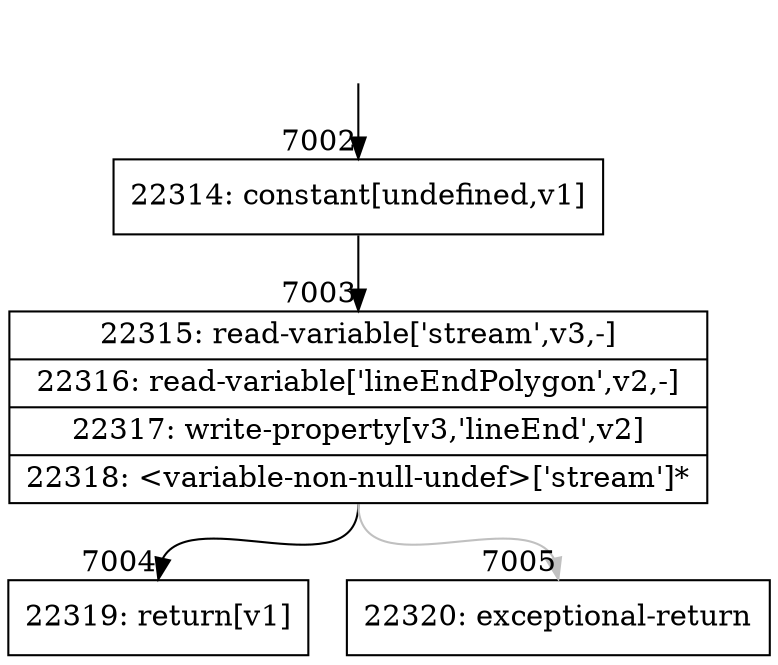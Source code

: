 digraph {
rankdir="TD"
BB_entry640[shape=none,label=""];
BB_entry640 -> BB7002 [tailport=s, headport=n, headlabel="    7002"]
BB7002 [shape=record label="{22314: constant[undefined,v1]}" ] 
BB7002 -> BB7003 [tailport=s, headport=n, headlabel="      7003"]
BB7003 [shape=record label="{22315: read-variable['stream',v3,-]|22316: read-variable['lineEndPolygon',v2,-]|22317: write-property[v3,'lineEnd',v2]|22318: \<variable-non-null-undef\>['stream']*}" ] 
BB7003 -> BB7004 [tailport=s, headport=n, headlabel="      7004"]
BB7003 -> BB7005 [tailport=s, headport=n, color=gray, headlabel="      7005"]
BB7004 [shape=record label="{22319: return[v1]}" ] 
BB7005 [shape=record label="{22320: exceptional-return}" ] 
//#$~ 4083
}
